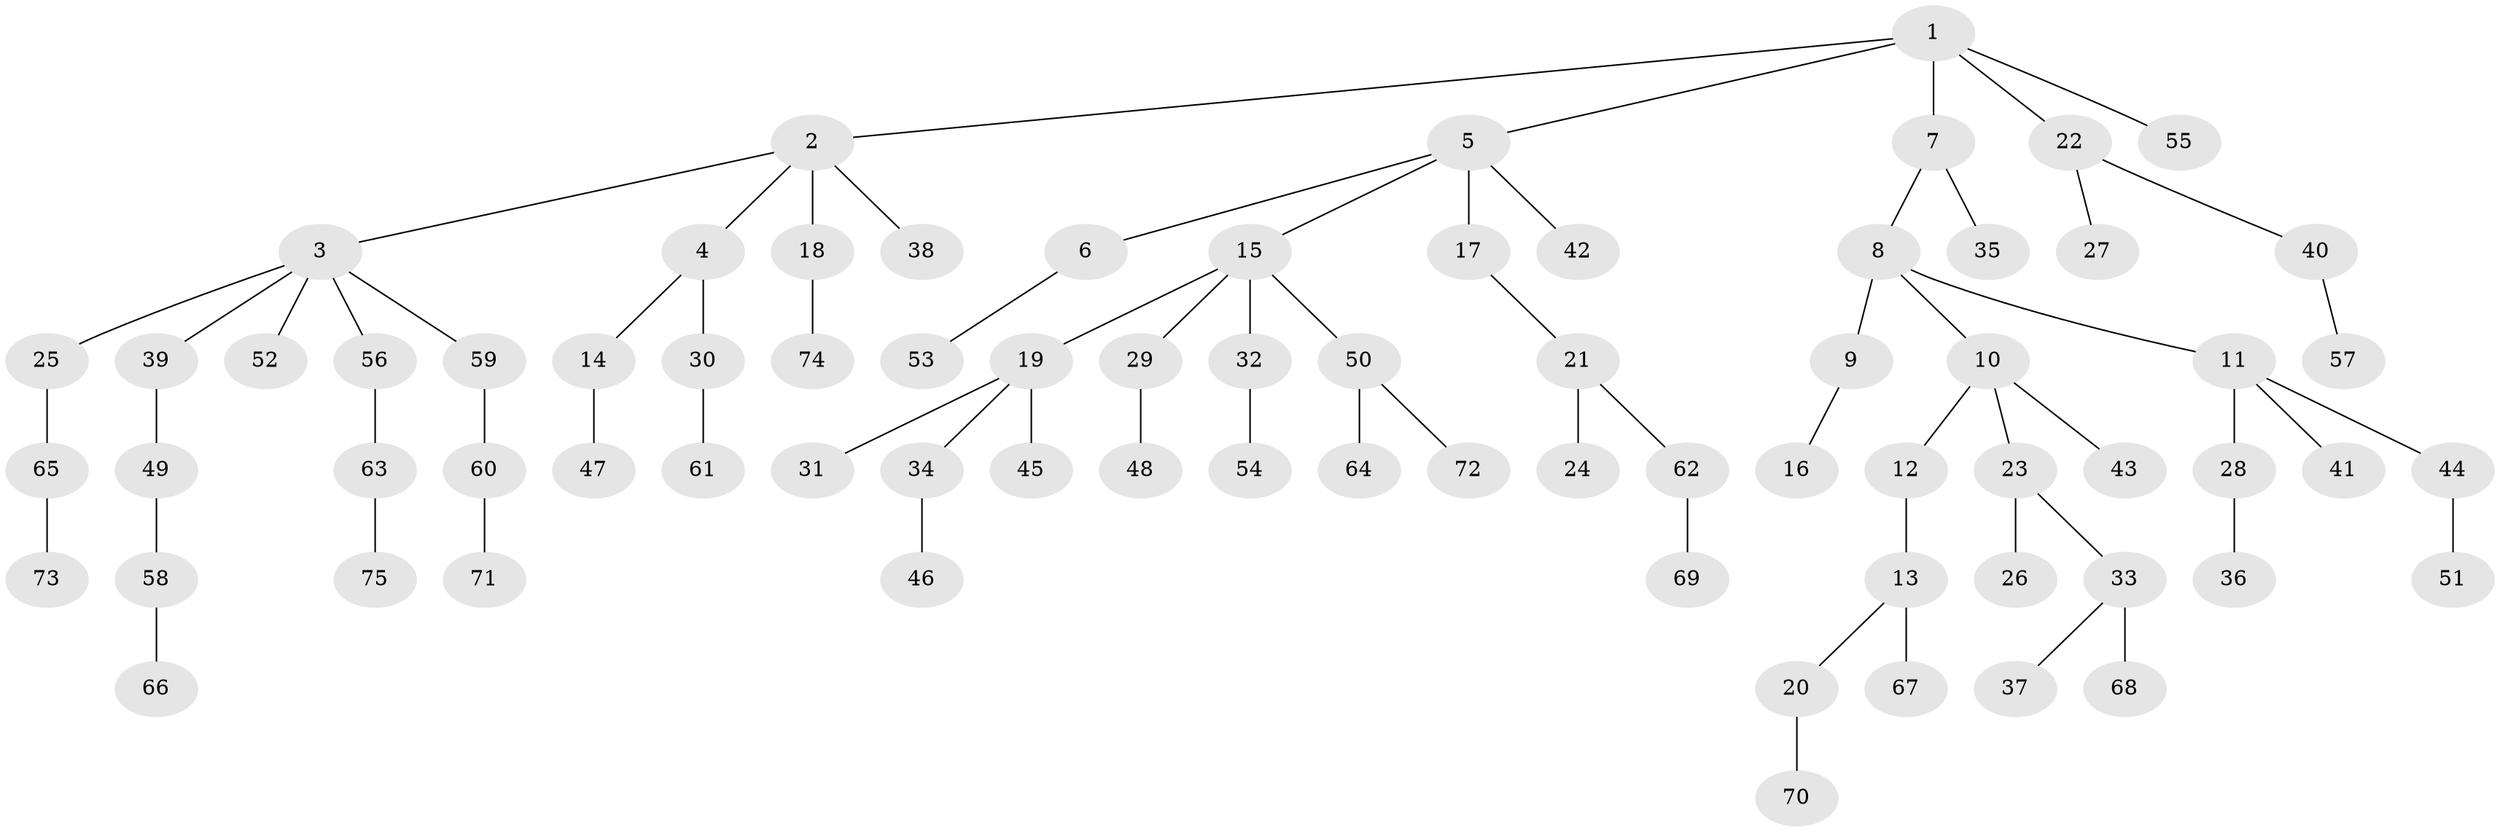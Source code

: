 // Generated by graph-tools (version 1.1) at 2025/50/03/09/25 03:50:23]
// undirected, 75 vertices, 74 edges
graph export_dot {
graph [start="1"]
  node [color=gray90,style=filled];
  1;
  2;
  3;
  4;
  5;
  6;
  7;
  8;
  9;
  10;
  11;
  12;
  13;
  14;
  15;
  16;
  17;
  18;
  19;
  20;
  21;
  22;
  23;
  24;
  25;
  26;
  27;
  28;
  29;
  30;
  31;
  32;
  33;
  34;
  35;
  36;
  37;
  38;
  39;
  40;
  41;
  42;
  43;
  44;
  45;
  46;
  47;
  48;
  49;
  50;
  51;
  52;
  53;
  54;
  55;
  56;
  57;
  58;
  59;
  60;
  61;
  62;
  63;
  64;
  65;
  66;
  67;
  68;
  69;
  70;
  71;
  72;
  73;
  74;
  75;
  1 -- 2;
  1 -- 5;
  1 -- 7;
  1 -- 22;
  1 -- 55;
  2 -- 3;
  2 -- 4;
  2 -- 18;
  2 -- 38;
  3 -- 25;
  3 -- 39;
  3 -- 52;
  3 -- 56;
  3 -- 59;
  4 -- 14;
  4 -- 30;
  5 -- 6;
  5 -- 15;
  5 -- 17;
  5 -- 42;
  6 -- 53;
  7 -- 8;
  7 -- 35;
  8 -- 9;
  8 -- 10;
  8 -- 11;
  9 -- 16;
  10 -- 12;
  10 -- 23;
  10 -- 43;
  11 -- 28;
  11 -- 41;
  11 -- 44;
  12 -- 13;
  13 -- 20;
  13 -- 67;
  14 -- 47;
  15 -- 19;
  15 -- 29;
  15 -- 32;
  15 -- 50;
  17 -- 21;
  18 -- 74;
  19 -- 31;
  19 -- 34;
  19 -- 45;
  20 -- 70;
  21 -- 24;
  21 -- 62;
  22 -- 27;
  22 -- 40;
  23 -- 26;
  23 -- 33;
  25 -- 65;
  28 -- 36;
  29 -- 48;
  30 -- 61;
  32 -- 54;
  33 -- 37;
  33 -- 68;
  34 -- 46;
  39 -- 49;
  40 -- 57;
  44 -- 51;
  49 -- 58;
  50 -- 64;
  50 -- 72;
  56 -- 63;
  58 -- 66;
  59 -- 60;
  60 -- 71;
  62 -- 69;
  63 -- 75;
  65 -- 73;
}
